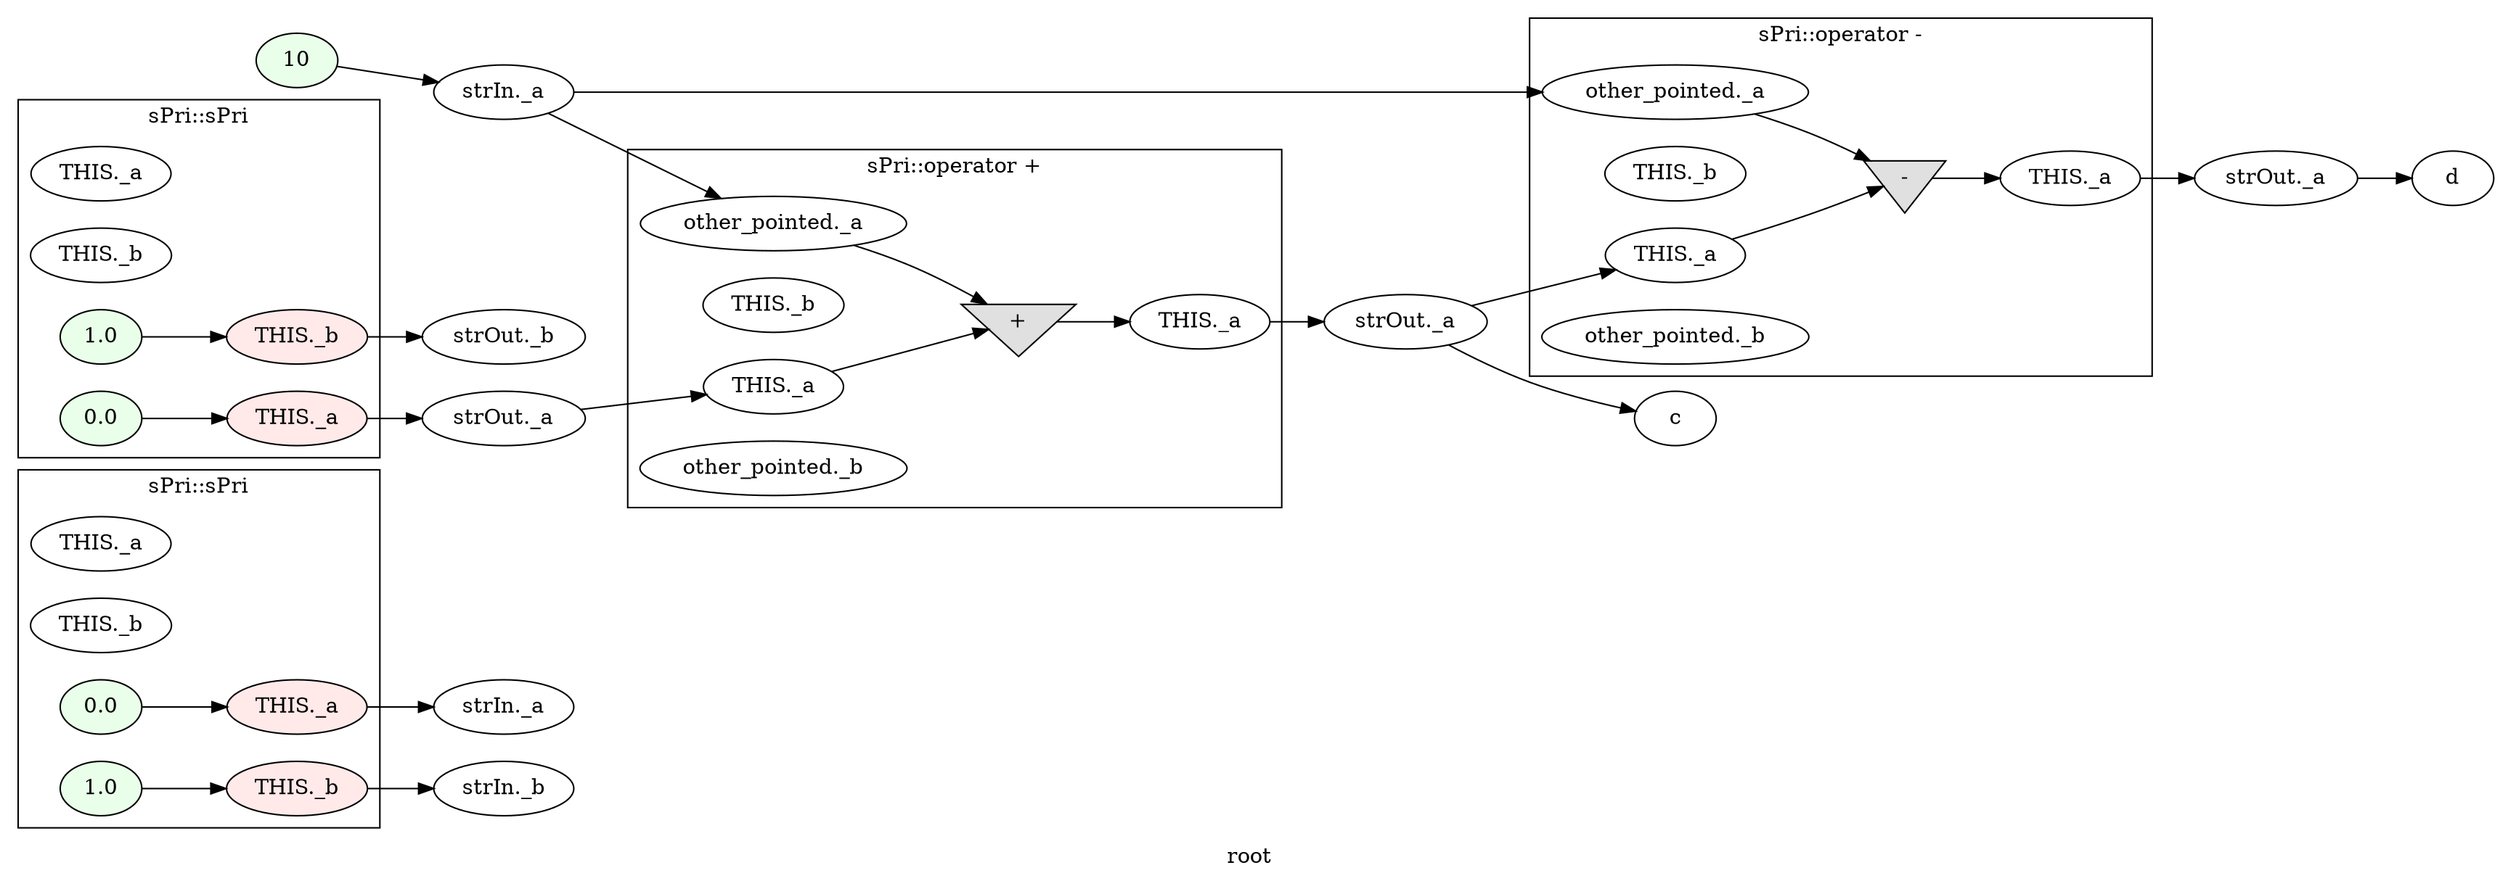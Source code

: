 digraph G
{
rankdir=LR;
label = "root";
	node_000025 [ label = "strIn._a", startingline=24 ]
	node_000026 [ label = "strIn._b", startingline=24 ]
	node_000033 [ label = "strOut._a", startingline=24 ]
	node_000034 [ label = "strOut._b", startingline=24 ]
	node_000035 [ label = "10", style=filled, fillcolor="#E9FFE9", startingline=25 ]
	node_000036 [ label = "strIn._a", startingline=25 ]
	node_000043 [ label = "strOut._a", startingline=26 ]
	node_000044 [ label = "c", startingline=27 ]
	node_000051 [ label = "strOut._a", startingline=28 ]
	node_000052 [ label = "d", startingline=29 ]
subgraph cluster_1 {
label = "sPri::sPri";
parent = "G";
startingline = 24;
	node_000019 [ label = "THIS._a", startingline=8 ]
	node_000020 [ label = "THIS._b", startingline=8 ]
	node_000021 [ label = "0.0", style=filled, fillcolor="#E9FFE9", startingline=8 ]
	node_000022 [ label = "THIS._a", style=filled, fillcolor="#FFE9E9", startingline=8 ]
	node_000023 [ label = "1.0", style=filled, fillcolor="#E9FFE9", startingline=8 ]
	node_000024 [ label = "THIS._b", style=filled, fillcolor="#FFE9E9", startingline=8 ]
}
subgraph cluster_2 {
label = "sPri::sPri";
parent = "G";
startingline = 24;
	node_000027 [ label = "THIS._a", startingline=8 ]
	node_000028 [ label = "THIS._b", startingline=8 ]
	node_000029 [ label = "0.0", style=filled, fillcolor="#E9FFE9", startingline=8 ]
	node_000030 [ label = "THIS._a", style=filled, fillcolor="#FFE9E9", startingline=8 ]
	node_000031 [ label = "1.0", style=filled, fillcolor="#E9FFE9", startingline=8 ]
	node_000032 [ label = "THIS._b", style=filled, fillcolor="#FFE9E9", startingline=8 ]
}
subgraph cluster_3 {
label = "sPri::operator +";
parent = "G";
startingline = 26;
	node_000037 [ label = "THIS._a", startingline=10 ]
	node_000038 [ label = "THIS._b", startingline=10 ]
	node_000039 [ label = "other_pointed._a", startingline=10 ]
	node_000040 [ label = "other_pointed._b", startingline=10 ]
	node_000041 [ label = "+", shape=invtriangle, style=filled, fillcolor="#E0E0E0", startingline=12 ]
	node_000042 [ label = "THIS._a", startingline=12 ]
}
subgraph cluster_4 {
label = "sPri::operator -";
parent = "G";
startingline = 28;
	node_000045 [ label = "THIS._a", startingline=2 ]
	node_000046 [ label = "THIS._b", startingline=2 ]
	node_000047 [ label = "other_pointed._a", startingline=2 ]
	node_000048 [ label = "other_pointed._b", startingline=2 ]
	node_000049 [ label = "-", shape=invtriangle, style=filled, fillcolor="#E0E0E0", startingline=20 ]
	node_000050 [ label = "THIS._a", startingline=20 ]
}
	node_000033 -> node_000037
	node_000035 -> node_000036
	node_000036 -> node_000039
	node_000036 -> node_000047
	node_000043 -> node_000044
	node_000043 -> node_000045
	node_000051 -> node_000052
	node_000021 -> node_000022
	node_000022 -> node_000025
	node_000023 -> node_000024
	node_000024 -> node_000026
	node_000029 -> node_000030
	node_000030 -> node_000033
	node_000031 -> node_000032
	node_000032 -> node_000034
	node_000037 -> node_000041
	node_000039 -> node_000041
	node_000041 -> node_000042
	node_000042 -> node_000043
	node_000045 -> node_000049
	node_000047 -> node_000049
	node_000049 -> node_000050
	node_000050 -> node_000051
}
